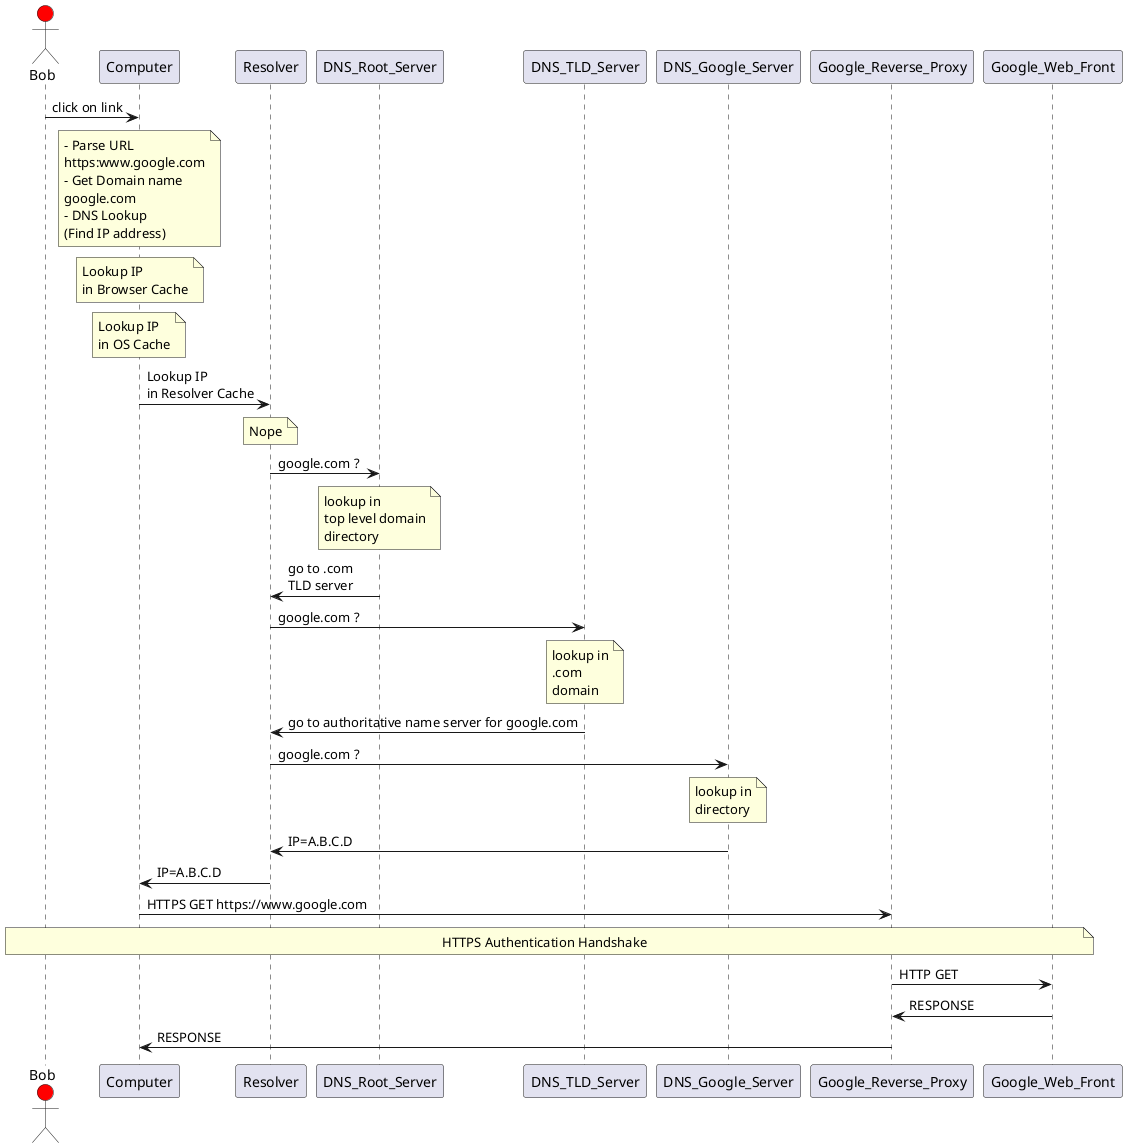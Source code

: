 @startuml
actor Bob #red
participant Computer
participant Resolver
participant DNS_Root_Server
participant DNS_TLD_Server
participant DNS_Google_Server
participant Google_Reverse_Proxy

Bob->Computer: click on link
Note over Computer:- Parse URL\nhttps:www.google.com\n- Get Domain name\ngoogle.com\n- DNS Lookup\n(Find IP address)
Note over Computer:Lookup IP\nin Browser Cache
Note over Computer:Lookup IP\nin OS Cache
Computer->Resolver:Lookup IP\nin Resolver Cache
Note over Resolver: Nope
Resolver->DNS_Root_Server: google.com ?
Note over DNS_Root_Server: lookup in \ntop level domain\ndirectory
DNS_Root_Server->Resolver: go to .com\nTLD server
Resolver->DNS_TLD_Server: google.com ?
Note over DNS_TLD_Server: lookup in\n.com\ndomain
DNS_TLD_Server->Resolver: go to authoritative name server for google.com
Resolver->DNS_Google_Server:google.com ?
Note over DNS_Google_Server: lookup in\ndirectory
DNS_Google_Server->Resolver:IP=A.B.C.D
Resolver->Computer:IP=A.B.C.D
Computer->Google_Reverse_Proxy:HTTPS GET https://www.google.com
Note across:HTTPS Authentication Handshake
Google_Reverse_Proxy->Google_Web_Front:HTTP GET
Google_Web_Front->Google_Reverse_Proxy:RESPONSE
Google_Reverse_Proxy -> Computer:RESPONSE

@enduml